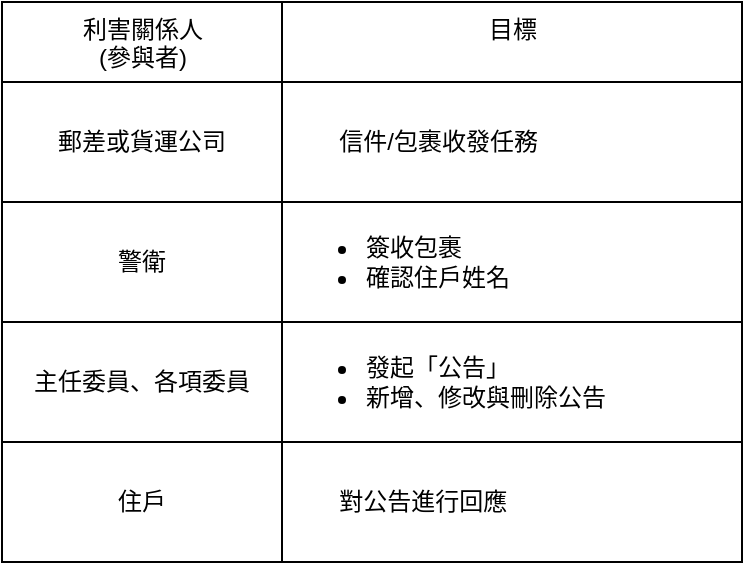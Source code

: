 <mxfile>
    <diagram id="BchvI7WIYb1rJNrYavdt" name="第1頁">
        <mxGraphModel dx="1130" dy="536" grid="1" gridSize="10" guides="1" tooltips="1" connect="1" arrows="1" fold="1" page="1" pageScale="1" pageWidth="827" pageHeight="1169" math="0" shadow="0">
            <root>
                <mxCell id="0"/>
                <mxCell id="1" parent="0"/>
                <mxCell id="26" value="" style="group" vertex="1" connectable="0" parent="1">
                    <mxGeometry x="210" y="140" width="370" height="280" as="geometry"/>
                </mxCell>
                <mxCell id="10" value="利害關係人&lt;br&gt;(參與者)" style="swimlane;fontStyle=0;align=center;verticalAlign=top;childLayout=stackLayout;horizontal=1;startSize=40;horizontalStack=0;resizeParent=1;resizeParentMax=0;resizeLast=0;collapsible=0;marginBottom=0;html=1;" vertex="1" parent="26">
                    <mxGeometry width="140" height="220" as="geometry"/>
                </mxCell>
                <mxCell id="17" value="郵差或貨運公司" style="whiteSpace=wrap;html=1;" vertex="1" parent="10">
                    <mxGeometry y="40" width="140" height="60" as="geometry"/>
                </mxCell>
                <mxCell id="19" value="警衛" style="whiteSpace=wrap;html=1;" vertex="1" parent="10">
                    <mxGeometry y="100" width="140" height="60" as="geometry"/>
                </mxCell>
                <mxCell id="20" value="主任委員、各項委員" style="whiteSpace=wrap;html=1;" vertex="1" parent="10">
                    <mxGeometry y="160" width="140" height="60" as="geometry"/>
                </mxCell>
                <mxCell id="15" value="&lt;div style=&quot;&quot;&gt;&lt;span style=&quot;background-color: initial;&quot;&gt;目標&lt;/span&gt;&lt;/div&gt;" style="swimlane;fontStyle=0;align=center;verticalAlign=top;childLayout=stackLayout;horizontal=1;startSize=40;horizontalStack=0;resizeParent=1;resizeParentMax=0;resizeLast=0;collapsible=0;marginBottom=0;html=1;" vertex="1" parent="26">
                    <mxGeometry x="140" width="230" height="100" as="geometry"/>
                </mxCell>
                <mxCell id="22" value="&lt;div style=&quot;&quot;&gt;&lt;span style=&quot;background-color: initial;&quot;&gt;&lt;span style=&quot;white-space: pre;&quot;&gt;&#9;&lt;/span&gt;信件/包裹收發任務&lt;/span&gt;&lt;/div&gt;" style="whiteSpace=wrap;html=1;align=left;" vertex="1" parent="15">
                    <mxGeometry y="40" width="230" height="60" as="geometry"/>
                </mxCell>
                <mxCell id="21" value="住戶" style="whiteSpace=wrap;html=1;" vertex="1" parent="26">
                    <mxGeometry y="220" width="140" height="60" as="geometry"/>
                </mxCell>
                <mxCell id="23" value="&lt;ul&gt;&lt;li&gt;簽收包裹&lt;/li&gt;&lt;li&gt;確認住戶姓名&lt;/li&gt;&lt;/ul&gt;" style="whiteSpace=wrap;html=1;glass=0;rounded=0;align=left;" vertex="1" parent="26">
                    <mxGeometry x="140" y="100" width="230" height="60" as="geometry"/>
                </mxCell>
                <mxCell id="24" value="&lt;ul&gt;&lt;li&gt;發起「公告」&lt;/li&gt;&lt;li&gt;新增、修改與刪除公告&lt;/li&gt;&lt;/ul&gt;" style="whiteSpace=wrap;html=1;align=left;" vertex="1" parent="26">
                    <mxGeometry x="140" y="160" width="230" height="60" as="geometry"/>
                </mxCell>
                <mxCell id="25" value="&lt;span style=&quot;white-space: pre;&quot;&gt;&#9;&lt;/span&gt;對公告進行回應&lt;span style=&quot;white-space: pre;&quot;&gt;&#9;&lt;/span&gt;&lt;span style=&quot;white-space: pre;&quot;&gt;&#9;&lt;/span&gt;" style="whiteSpace=wrap;html=1;align=left;" vertex="1" parent="26">
                    <mxGeometry x="140" y="220" width="230" height="60" as="geometry"/>
                </mxCell>
            </root>
        </mxGraphModel>
    </diagram>
</mxfile>